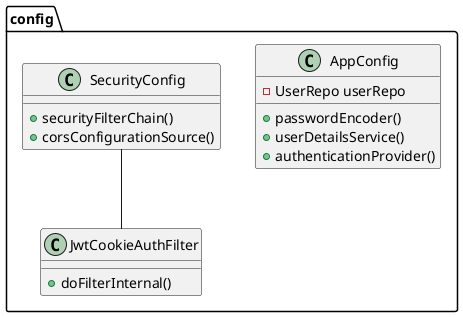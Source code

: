 @startuml

package "config" {
    class AppConfig {
        -UserRepo userRepo
        +passwordEncoder()
        +userDetailsService()
        +authenticationProvider()
    }

    class SecurityConfig {
        +securityFilterChain()
        +corsConfigurationSource()
    }

    class JwtCookieAuthFilter {
        +doFilterInternal()
    }

    SecurityConfig -- JwtCookieAuthFilter
}

@enduml
